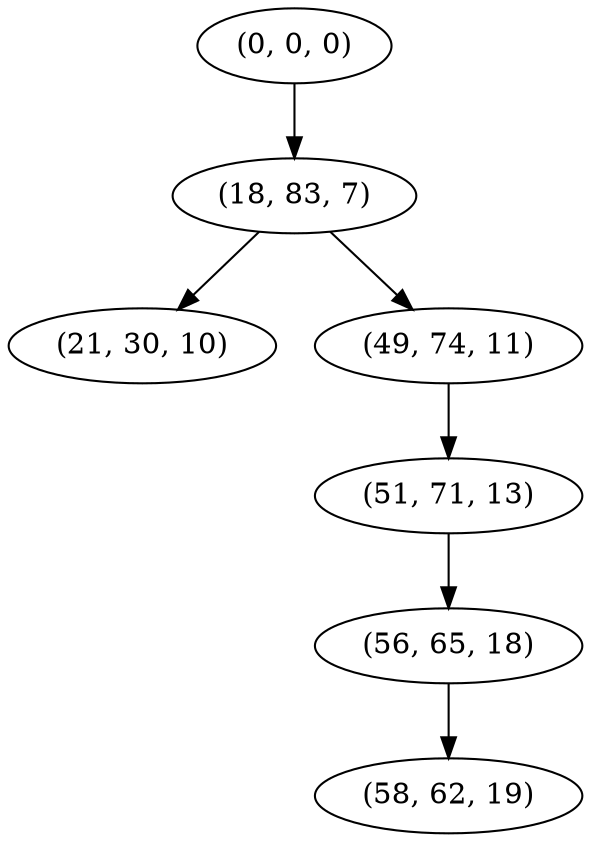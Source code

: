 digraph tree {
    "(0, 0, 0)";
    "(18, 83, 7)";
    "(21, 30, 10)";
    "(49, 74, 11)";
    "(51, 71, 13)";
    "(56, 65, 18)";
    "(58, 62, 19)";
    "(0, 0, 0)" -> "(18, 83, 7)";
    "(18, 83, 7)" -> "(21, 30, 10)";
    "(18, 83, 7)" -> "(49, 74, 11)";
    "(49, 74, 11)" -> "(51, 71, 13)";
    "(51, 71, 13)" -> "(56, 65, 18)";
    "(56, 65, 18)" -> "(58, 62, 19)";
}
